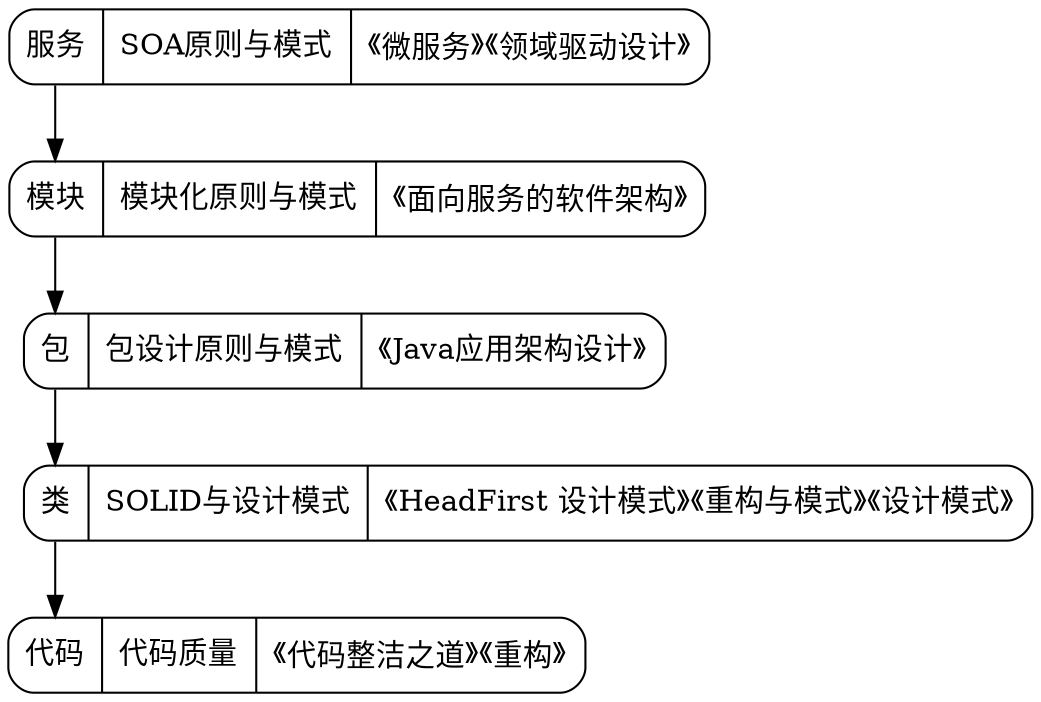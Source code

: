digraph G {
	node[shape=record]
	fixedsize=true;
    compound=true;

    store5:f0 -> store4:f0 -> store3:f0 -> store2:f0 -> store1:f0;

	store5 [label="<f0> 服务 |<f1> SOA原则与模式 | 《微服务》《领域驱动设计》"; shape=Mrecord];	
	store4 [label="<f0> 模块 |<f1> 模块化原则与模式 | 《面向服务的软件架构》"; shape=Mrecord];
	store3 [label="<f0> 包   |<f1> 包设计原则与模式 | 《Java应用架构设计》"; shape=Mrecord];
	store2 [label="<f0> 类   |<f1> SOLID与设计模式 | <f2> 《HeadFirst 设计模式》《重构与模式》《设计模式》"; shape=Mrecord];
	store1 [label="<f0> 代码 |<f1> 代码质量 | <f2> 《代码整洁之道》《重构》"; shape=Mrecord];
}
